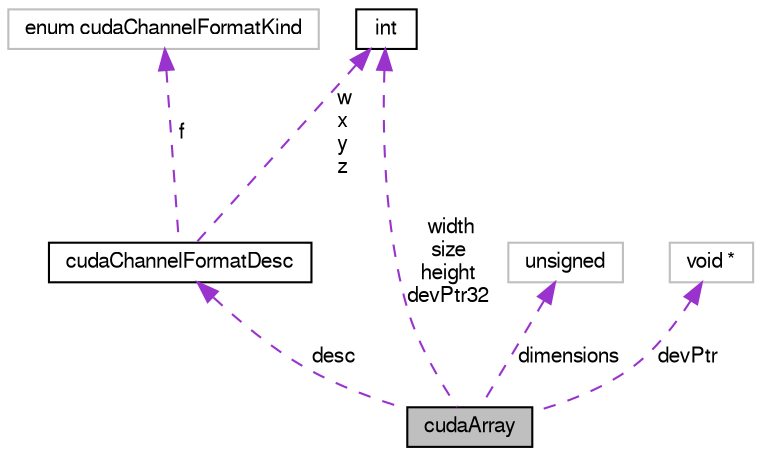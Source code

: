 digraph "cudaArray"
{
  bgcolor="transparent";
  edge [fontname="FreeSans",fontsize="10",labelfontname="FreeSans",labelfontsize="10"];
  node [fontname="FreeSans",fontsize="10",shape=record];
  Node1 [label="cudaArray",height=0.2,width=0.4,color="black", fillcolor="grey75", style="filled", fontcolor="black"];
  Node2 -> Node1 [dir="back",color="darkorchid3",fontsize="10",style="dashed",label=" desc" ,fontname="FreeSans"];
  Node2 [label="cudaChannelFormatDesc",height=0.2,width=0.4,color="black",URL="$structcudaChannelFormatDesc.html"];
  Node3 -> Node2 [dir="back",color="darkorchid3",fontsize="10",style="dashed",label=" f" ,fontname="FreeSans"];
  Node3 [label="enum cudaChannelFormatKind",height=0.2,width=0.4,color="grey75"];
  Node4 -> Node2 [dir="back",color="darkorchid3",fontsize="10",style="dashed",label=" w\nx\ny\nz" ,fontname="FreeSans"];
  Node4 [label="int",height=0.2,width=0.4,color="black",URL="$classint.html"];
  Node4 -> Node1 [dir="back",color="darkorchid3",fontsize="10",style="dashed",label=" width\nsize\nheight\ndevPtr32" ,fontname="FreeSans"];
  Node5 -> Node1 [dir="back",color="darkorchid3",fontsize="10",style="dashed",label=" dimensions" ,fontname="FreeSans"];
  Node5 [label="unsigned",height=0.2,width=0.4,color="grey75"];
  Node6 -> Node1 [dir="back",color="darkorchid3",fontsize="10",style="dashed",label=" devPtr" ,fontname="FreeSans"];
  Node6 [label="void *",height=0.2,width=0.4,color="grey75"];
}
